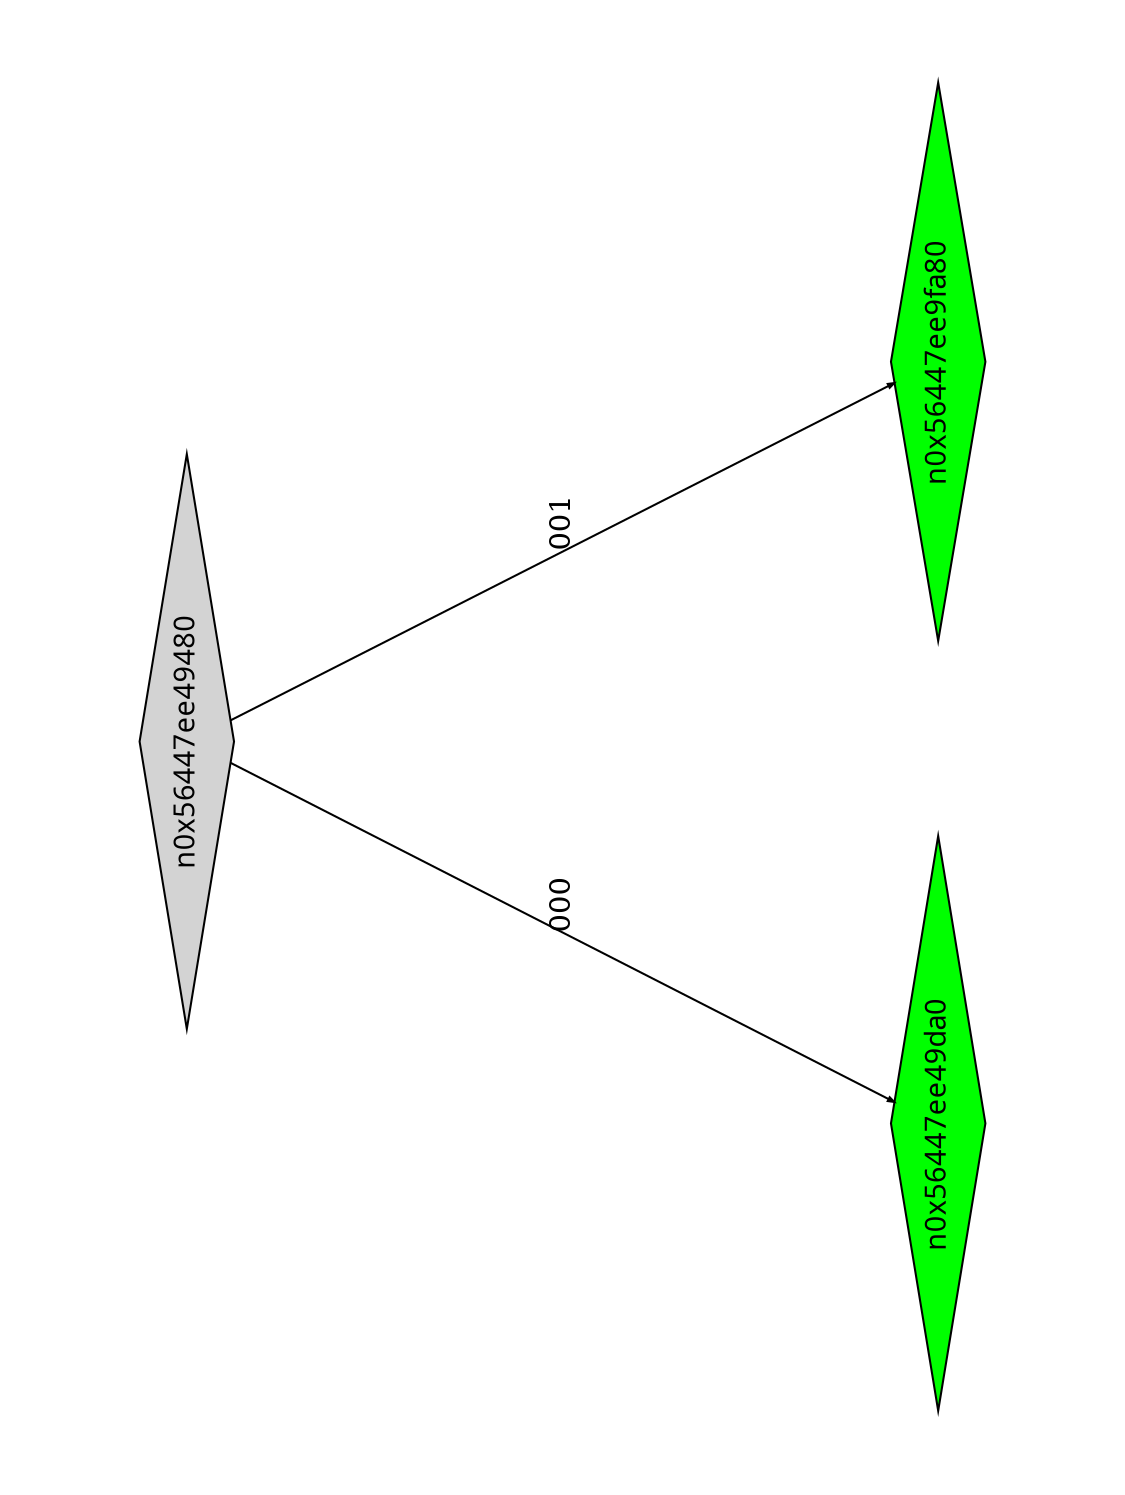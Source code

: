 digraph G {
	size="10,7.5";
	ratio=fill;
	rotate=90;
	center = "true";
	node [style="filled",width=.1,height=.1,fontname="Terminus"]
	edge [arrowsize=.3]
	n0x56447ee49480 [shape=diamond];
	n0x56447ee49480 -> n0x56447ee49da0 [label=000];
	n0x56447ee49480 -> n0x56447ee9fa80 [label=001];
	n0x56447ee9fa80 [shape=diamond,fillcolor=green];
	n0x56447ee49da0 [shape=diamond,fillcolor=green];
}
